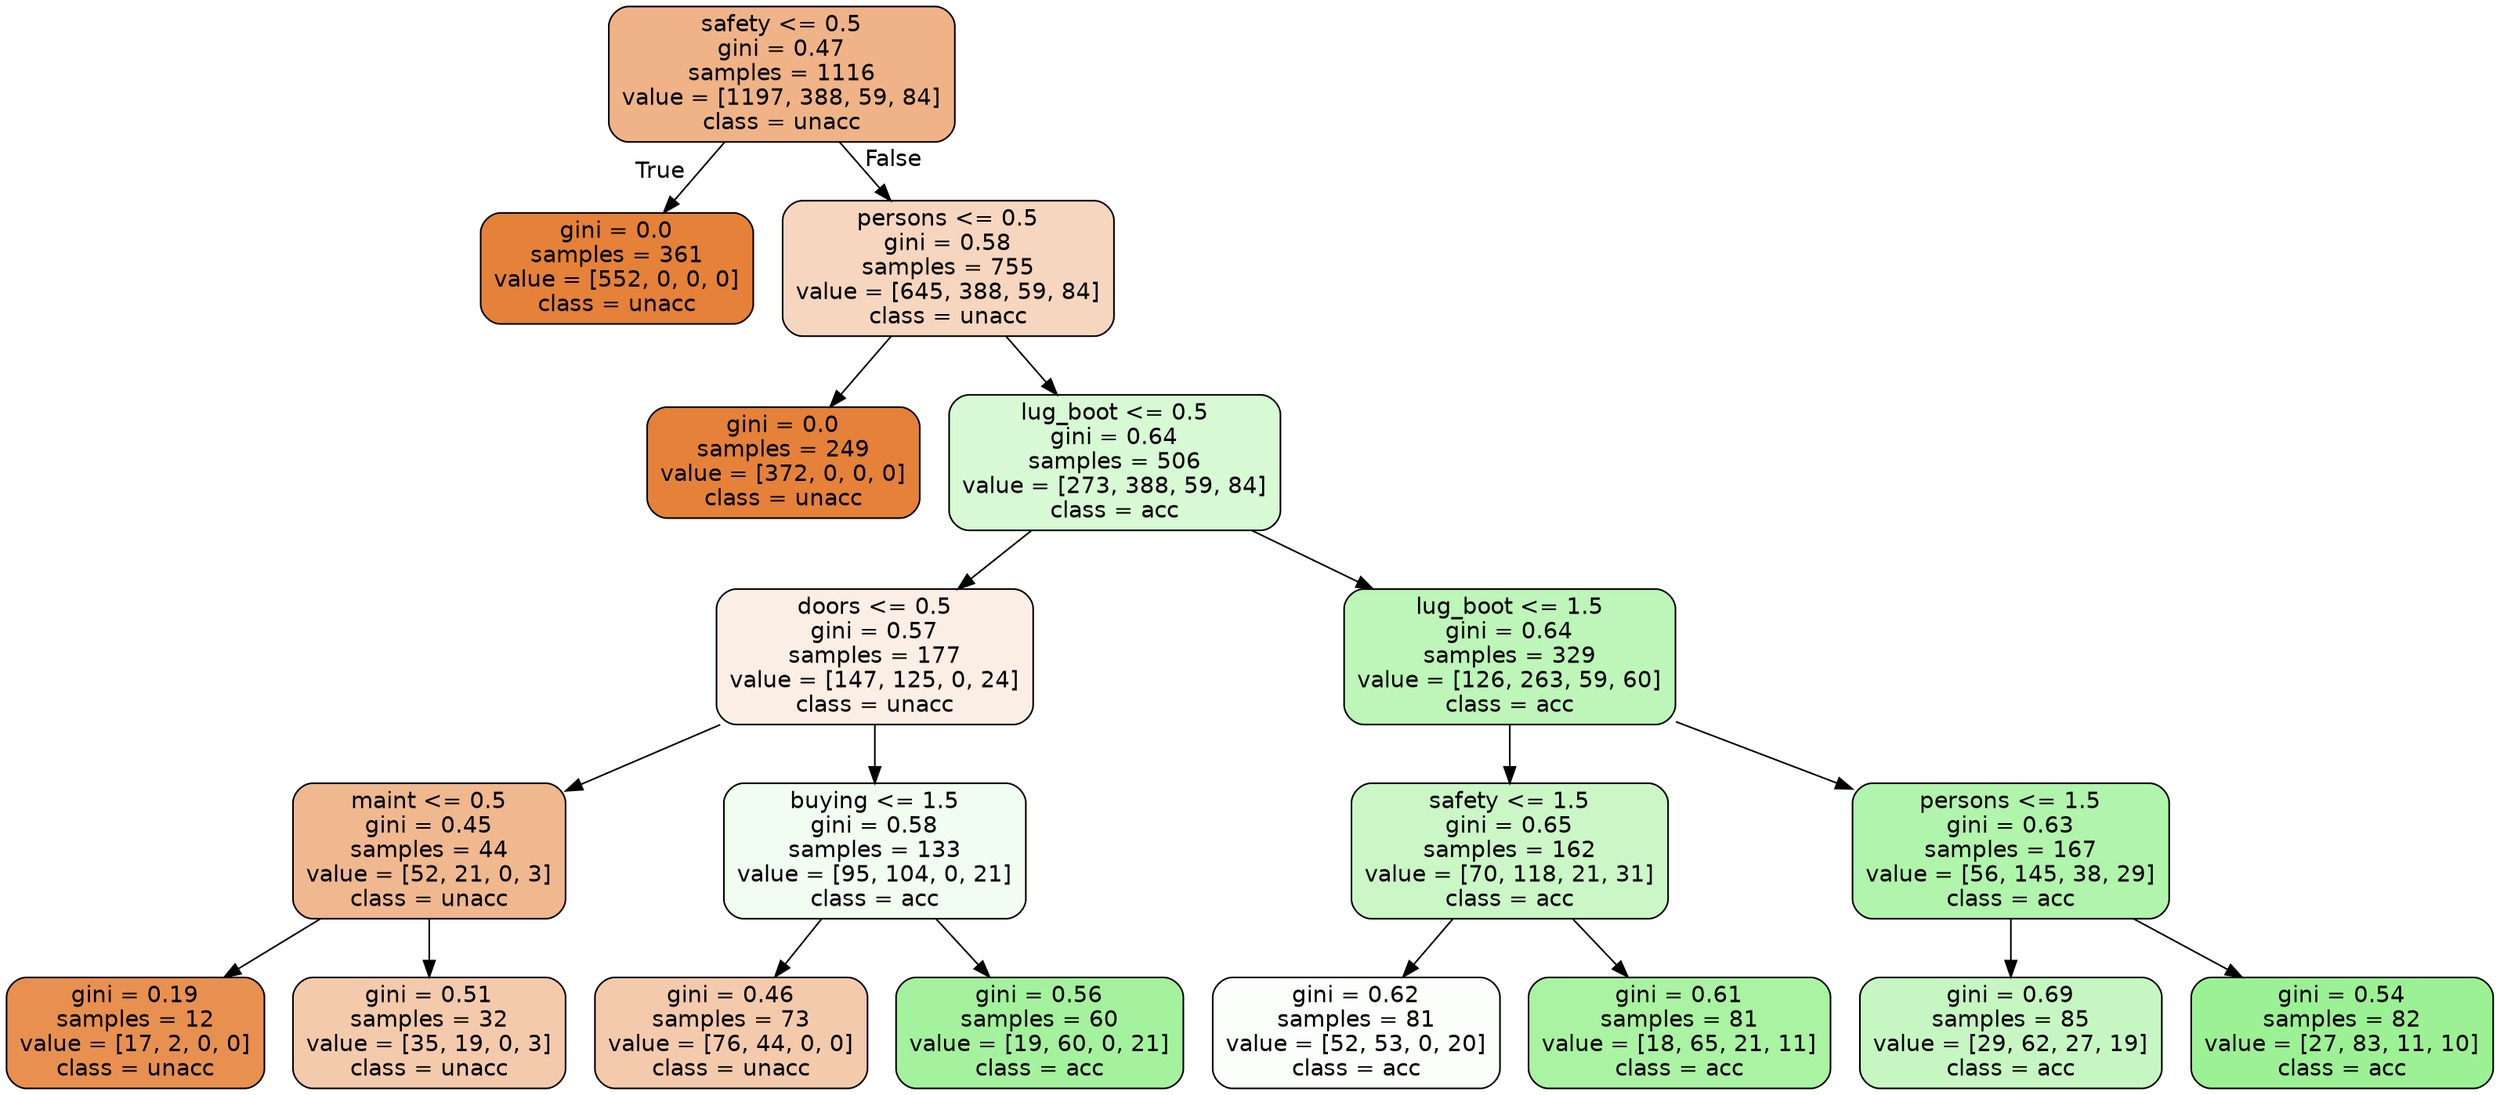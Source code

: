 digraph Tree {
node [shape=box, style="filled, rounded", color="black", fontname=helvetica] ;
edge [fontname=helvetica] ;
0 [label="safety <= 0.5\ngini = 0.47\nsamples = 1116\nvalue = [1197, 388, 59, 84]\nclass = unacc", fillcolor="#e581399a"] ;
1 [label="gini = 0.0\nsamples = 361\nvalue = [552, 0, 0, 0]\nclass = unacc", fillcolor="#e58139ff"] ;
0 -> 1 [labeldistance=2.5, labelangle=45, headlabel="True"] ;
2 [label="persons <= 0.5\ngini = 0.58\nsamples = 755\nvalue = [645, 388, 59, 84]\nclass = unacc", fillcolor="#e5813953"] ;
0 -> 2 [labeldistance=2.5, labelangle=-45, headlabel="False"] ;
3 [label="gini = 0.0\nsamples = 249\nvalue = [372, 0, 0, 0]\nclass = unacc", fillcolor="#e58139ff"] ;
2 -> 3 ;
4 [label="lug_boot <= 0.5\ngini = 0.64\nsamples = 506\nvalue = [273, 388, 59, 84]\nclass = acc", fillcolor="#47e53937"] ;
2 -> 4 ;
5 [label="doors <= 0.5\ngini = 0.57\nsamples = 177\nvalue = [147, 125, 0, 24]\nclass = unacc", fillcolor="#e5813921"] ;
4 -> 5 ;
6 [label="maint <= 0.5\ngini = 0.45\nsamples = 44\nvalue = [52, 21, 0, 3]\nclass = unacc", fillcolor="#e5813990"] ;
5 -> 6 ;
7 [label="gini = 0.19\nsamples = 12\nvalue = [17, 2, 0, 0]\nclass = unacc", fillcolor="#e58139e1"] ;
6 -> 7 ;
8 [label="gini = 0.51\nsamples = 32\nvalue = [35, 19, 0, 3]\nclass = unacc", fillcolor="#e581396b"] ;
6 -> 8 ;
9 [label="buying <= 1.5\ngini = 0.58\nsamples = 133\nvalue = [95, 104, 0, 21]\nclass = acc", fillcolor="#47e53912"] ;
5 -> 9 ;
10 [label="gini = 0.46\nsamples = 73\nvalue = [76, 44, 0, 0]\nclass = unacc", fillcolor="#e581396b"] ;
9 -> 10 ;
11 [label="gini = 0.56\nsamples = 60\nvalue = [19, 60, 0, 21]\nclass = acc", fillcolor="#47e5397e"] ;
9 -> 11 ;
12 [label="lug_boot <= 1.5\ngini = 0.64\nsamples = 329\nvalue = [126, 263, 59, 60]\nclass = acc", fillcolor="#47e5395b"] ;
4 -> 12 ;
13 [label="safety <= 1.5\ngini = 0.65\nsamples = 162\nvalue = [70, 118, 21, 31]\nclass = acc", fillcolor="#47e53948"] ;
12 -> 13 ;
14 [label="gini = 0.62\nsamples = 81\nvalue = [52, 53, 0, 20]\nclass = acc", fillcolor="#47e53903"] ;
13 -> 14 ;
15 [label="gini = 0.61\nsamples = 81\nvalue = [18, 65, 21, 11]\nclass = acc", fillcolor="#47e53977"] ;
13 -> 15 ;
16 [label="persons <= 1.5\ngini = 0.63\nsamples = 167\nvalue = [56, 145, 38, 29]\nclass = acc", fillcolor="#47e5396b"] ;
12 -> 16 ;
17 [label="gini = 0.69\nsamples = 85\nvalue = [29, 62, 27, 19]\nclass = acc", fillcolor="#47e5394e"] ;
16 -> 17 ;
18 [label="gini = 0.54\nsamples = 82\nvalue = [27, 83, 11, 10]\nclass = acc", fillcolor="#47e53989"] ;
16 -> 18 ;
}